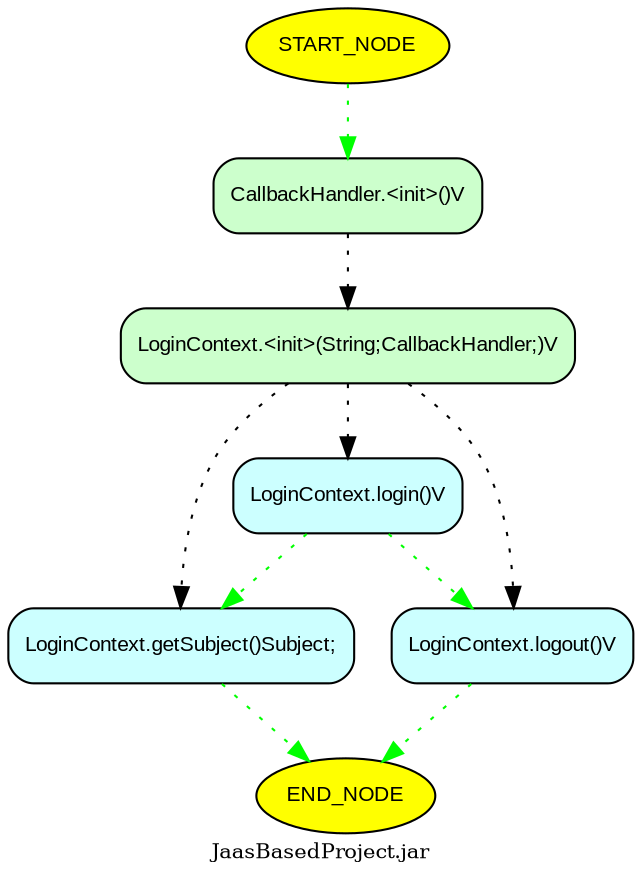 digraph "DirectedGraph" {
graph [label="JaasBasedProject.jar"];center=true;fontsize=10;node [ color=black,shape="box"fontsize=10,fontcolor=black,fontname=Arial];edge [ color=black,fontsize=10,fontcolor=black,fontname=Arial]; 
	"CallbackHandler.<init>()V"[fillcolor ="#CCFFCC", shape="box", style="rounded,filled", color="black" ];
	"LoginContext.getSubject()Subject;"[fillcolor ="#CCFFFF", shape="box", style="rounded,filled", color="black" ];
	"LoginContext.<init>(String;CallbackHandler;)V"[fillcolor ="#CCFFCC", shape="box", style="rounded,filled", color="black" ];
	"END_NODE"[fillcolor ="yellow", shape="oval", style="rounded,filled", color="black" ];
	"LoginContext.login()V"[fillcolor ="#CCFFFF", shape="box", style="rounded,filled", color="black" ];
	"LoginContext.logout()V"[fillcolor ="#CCFFFF", shape="box", style="rounded,filled", color="black" ];
	"START_NODE"[fillcolor ="yellow", shape="oval", style="rounded,filled", color="black" ];
	"CallbackHandler.<init>()V" -> "LoginContext.<init>(String;CallbackHandler;)V"[color="black",style=dotted, label="" ];
	"LoginContext.getSubject()Subject;" -> "END_NODE"[color="green",style=dotted, label="" ];
	"LoginContext.<init>(String;CallbackHandler;)V" -> "LoginContext.getSubject()Subject;"[color="black",style=dotted, label="" ];
	"LoginContext.<init>(String;CallbackHandler;)V" -> "LoginContext.login()V"[color="black",style=dotted, label="" ];
	"LoginContext.<init>(String;CallbackHandler;)V" -> "LoginContext.logout()V"[color="black",style=dotted, label="" ];
	"LoginContext.login()V" -> "LoginContext.getSubject()Subject;"[color="green",style=dotted, label="" ];
	"LoginContext.login()V" -> "LoginContext.logout()V"[color="green",style=dotted, label="" ];
	"LoginContext.logout()V" -> "END_NODE"[color="green",style=dotted, label="" ];
	"START_NODE" -> "CallbackHandler.<init>()V"[color="green",style=dotted, label="" ];

}